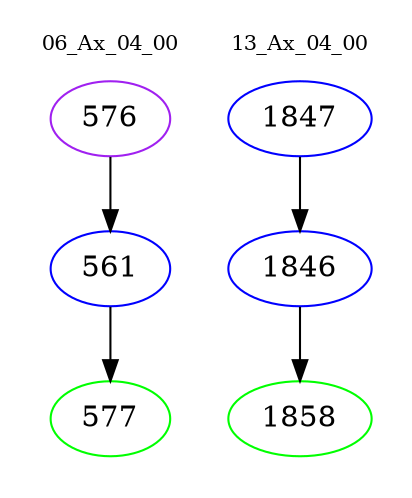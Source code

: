 digraph{
subgraph cluster_0 {
color = white
label = "06_Ax_04_00";
fontsize=10;
T0_576 [label="576", color="purple"]
T0_576 -> T0_561 [color="black"]
T0_561 [label="561", color="blue"]
T0_561 -> T0_577 [color="black"]
T0_577 [label="577", color="green"]
}
subgraph cluster_1 {
color = white
label = "13_Ax_04_00";
fontsize=10;
T1_1847 [label="1847", color="blue"]
T1_1847 -> T1_1846 [color="black"]
T1_1846 [label="1846", color="blue"]
T1_1846 -> T1_1858 [color="black"]
T1_1858 [label="1858", color="green"]
}
}
